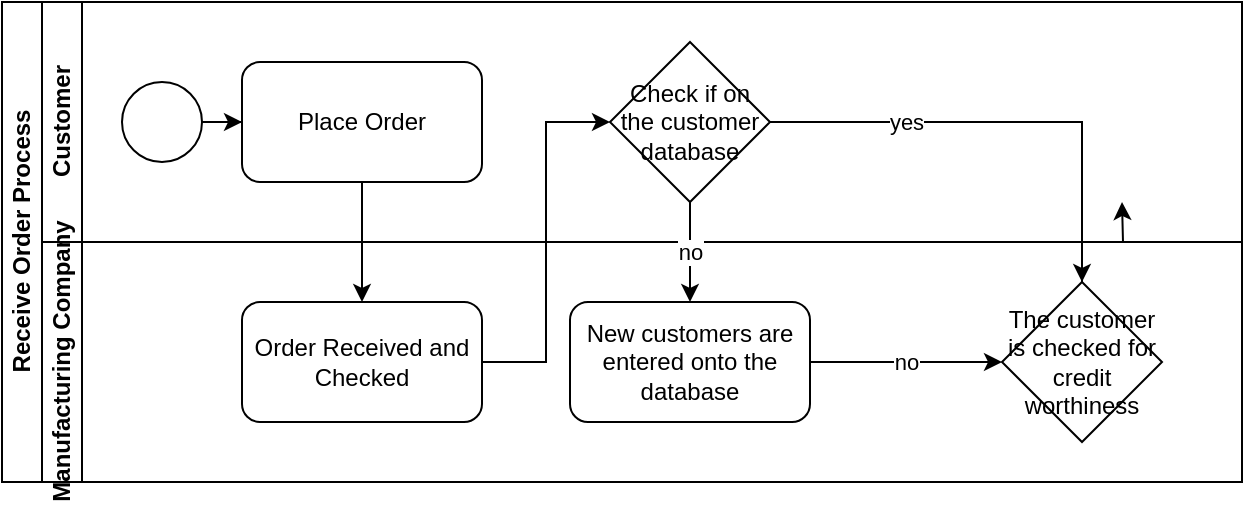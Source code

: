 <mxfile version="20.4.0" type="github">
  <diagram id="prtHgNgQTEPvFCAcTncT" name="Page-1">
    <mxGraphModel dx="903" dy="613" grid="1" gridSize="10" guides="1" tooltips="1" connect="1" arrows="1" fold="1" page="1" pageScale="1" pageWidth="827" pageHeight="1169" math="0" shadow="0">
      <root>
        <mxCell id="0" />
        <mxCell id="1" parent="0" />
        <mxCell id="dNxyNK7c78bLwvsdeMH5-19" value="Receive Order Process" style="swimlane;html=1;childLayout=stackLayout;resizeParent=1;resizeParentMax=0;horizontal=0;startSize=20;horizontalStack=0;" parent="1" vertex="1">
          <mxGeometry x="70" y="50" width="620" height="240" as="geometry" />
        </mxCell>
        <mxCell id="dNxyNK7c78bLwvsdeMH5-20" value="Customer" style="swimlane;html=1;startSize=20;horizontal=0;" parent="dNxyNK7c78bLwvsdeMH5-19" vertex="1">
          <mxGeometry x="20" width="600" height="120" as="geometry" />
        </mxCell>
        <mxCell id="rM8yhRp2Du8uCQyztUbN-4" style="edgeStyle=orthogonalEdgeStyle;rounded=0;orthogonalLoop=1;jettySize=auto;html=1;" edge="1" parent="dNxyNK7c78bLwvsdeMH5-20" source="dNxyNK7c78bLwvsdeMH5-23" target="rM8yhRp2Du8uCQyztUbN-2">
          <mxGeometry relative="1" as="geometry" />
        </mxCell>
        <mxCell id="dNxyNK7c78bLwvsdeMH5-23" value="" style="ellipse;whiteSpace=wrap;html=1;" parent="dNxyNK7c78bLwvsdeMH5-20" vertex="1">
          <mxGeometry x="40" y="40" width="40" height="40" as="geometry" />
        </mxCell>
        <mxCell id="rM8yhRp2Du8uCQyztUbN-2" value="Place Order" style="rounded=1;whiteSpace=wrap;html=1;" vertex="1" parent="dNxyNK7c78bLwvsdeMH5-20">
          <mxGeometry x="100" y="30" width="120" height="60" as="geometry" />
        </mxCell>
        <mxCell id="rM8yhRp2Du8uCQyztUbN-15" value="Check if on the customer database" style="rhombus;whiteSpace=wrap;html=1;" vertex="1" parent="dNxyNK7c78bLwvsdeMH5-20">
          <mxGeometry x="284" y="20" width="80" height="80" as="geometry" />
        </mxCell>
        <mxCell id="dNxyNK7c78bLwvsdeMH5-21" value="Manufacturing Company" style="swimlane;html=1;startSize=20;horizontal=0;" parent="dNxyNK7c78bLwvsdeMH5-19" vertex="1">
          <mxGeometry x="20" y="120" width="600" height="120" as="geometry" />
        </mxCell>
        <mxCell id="rM8yhRp2Du8uCQyztUbN-6" value="Order Received and Checked" style="rounded=1;whiteSpace=wrap;html=1;" vertex="1" parent="dNxyNK7c78bLwvsdeMH5-21">
          <mxGeometry x="100" y="30" width="120" height="60" as="geometry" />
        </mxCell>
        <mxCell id="rM8yhRp2Du8uCQyztUbN-34" value="no" style="edgeStyle=orthogonalEdgeStyle;rounded=0;orthogonalLoop=1;jettySize=auto;html=1;" edge="1" parent="dNxyNK7c78bLwvsdeMH5-21" source="rM8yhRp2Du8uCQyztUbN-28" target="rM8yhRp2Du8uCQyztUbN-35">
          <mxGeometry relative="1" as="geometry">
            <mxPoint x="464" y="60" as="targetPoint" />
          </mxGeometry>
        </mxCell>
        <mxCell id="rM8yhRp2Du8uCQyztUbN-28" value="New customers are entered onto the database" style="rounded=1;whiteSpace=wrap;html=1;" vertex="1" parent="dNxyNK7c78bLwvsdeMH5-21">
          <mxGeometry x="264" y="30" width="120" height="60" as="geometry" />
        </mxCell>
        <mxCell id="rM8yhRp2Du8uCQyztUbN-35" value="The customer is checked for credit worthiness" style="rhombus;whiteSpace=wrap;html=1;" vertex="1" parent="dNxyNK7c78bLwvsdeMH5-21">
          <mxGeometry x="480" y="20" width="80" height="80" as="geometry" />
        </mxCell>
        <mxCell id="rM8yhRp2Du8uCQyztUbN-7" style="edgeStyle=orthogonalEdgeStyle;rounded=0;orthogonalLoop=1;jettySize=auto;html=1;" edge="1" parent="dNxyNK7c78bLwvsdeMH5-19" source="rM8yhRp2Du8uCQyztUbN-2" target="rM8yhRp2Du8uCQyztUbN-6">
          <mxGeometry relative="1" as="geometry" />
        </mxCell>
        <mxCell id="rM8yhRp2Du8uCQyztUbN-27" style="edgeStyle=orthogonalEdgeStyle;rounded=0;orthogonalLoop=1;jettySize=auto;html=1;entryX=0;entryY=0.5;entryDx=0;entryDy=0;" edge="1" parent="dNxyNK7c78bLwvsdeMH5-19" source="rM8yhRp2Du8uCQyztUbN-6" target="rM8yhRp2Du8uCQyztUbN-15">
          <mxGeometry relative="1" as="geometry" />
        </mxCell>
        <mxCell id="rM8yhRp2Du8uCQyztUbN-29" value="no" style="edgeStyle=orthogonalEdgeStyle;rounded=0;orthogonalLoop=1;jettySize=auto;html=1;" edge="1" parent="dNxyNK7c78bLwvsdeMH5-19" source="rM8yhRp2Du8uCQyztUbN-15" target="rM8yhRp2Du8uCQyztUbN-28">
          <mxGeometry relative="1" as="geometry" />
        </mxCell>
        <mxCell id="rM8yhRp2Du8uCQyztUbN-31" value="" style="edgeStyle=orthogonalEdgeStyle;rounded=0;orthogonalLoop=1;jettySize=auto;html=1;" edge="1" parent="dNxyNK7c78bLwvsdeMH5-19" source="rM8yhRp2Du8uCQyztUbN-15" target="rM8yhRp2Du8uCQyztUbN-35">
          <mxGeometry relative="1" as="geometry">
            <mxPoint x="540" y="130" as="targetPoint" />
          </mxGeometry>
        </mxCell>
        <mxCell id="rM8yhRp2Du8uCQyztUbN-37" value="yes" style="edgeLabel;html=1;align=center;verticalAlign=middle;resizable=0;points=[];" vertex="1" connectable="0" parent="rM8yhRp2Du8uCQyztUbN-31">
          <mxGeometry x="-0.424" y="-1" relative="1" as="geometry">
            <mxPoint y="-1" as="offset" />
          </mxGeometry>
        </mxCell>
        <mxCell id="rM8yhRp2Du8uCQyztUbN-46" value="" style="edgeStyle=orthogonalEdgeStyle;rounded=0;orthogonalLoop=1;jettySize=auto;html=1;" edge="1" parent="dNxyNK7c78bLwvsdeMH5-19" source="rM8yhRp2Du8uCQyztUbN-35">
          <mxGeometry relative="1" as="geometry">
            <mxPoint x="560" y="100" as="targetPoint" />
          </mxGeometry>
        </mxCell>
      </root>
    </mxGraphModel>
  </diagram>
</mxfile>
